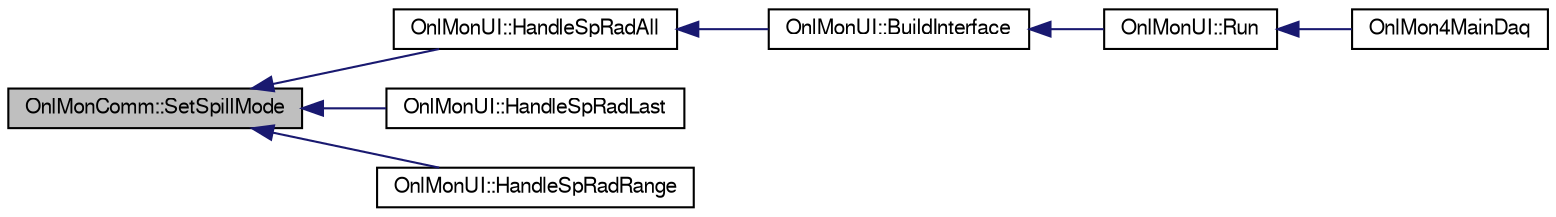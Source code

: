 digraph "OnlMonComm::SetSpillMode"
{
  bgcolor="transparent";
  edge [fontname="FreeSans",fontsize="10",labelfontname="FreeSans",labelfontsize="10"];
  node [fontname="FreeSans",fontsize="10",shape=record];
  rankdir="LR";
  Node1 [label="OnlMonComm::SetSpillMode",height=0.2,width=0.4,color="black", fillcolor="grey75", style="filled" fontcolor="black"];
  Node1 -> Node2 [dir="back",color="midnightblue",fontsize="10",style="solid",fontname="FreeSans"];
  Node2 [label="OnlMonUI::HandleSpRadAll",height=0.2,width=0.4,color="black",URL="$d1/de7/classOnlMonUI.html#a52f5df41c52b2461ad1c84b373a83be5"];
  Node2 -> Node3 [dir="back",color="midnightblue",fontsize="10",style="solid",fontname="FreeSans"];
  Node3 [label="OnlMonUI::BuildInterface",height=0.2,width=0.4,color="black",URL="$d1/de7/classOnlMonUI.html#a30f58f22fe3ab98c09880483c92254b1"];
  Node3 -> Node4 [dir="back",color="midnightblue",fontsize="10",style="solid",fontname="FreeSans"];
  Node4 [label="OnlMonUI::Run",height=0.2,width=0.4,color="black",URL="$d1/de7/classOnlMonUI.html#a79cf50bf637a0e9d9cab0ca578499dab"];
  Node4 -> Node5 [dir="back",color="midnightblue",fontsize="10",style="solid",fontname="FreeSans"];
  Node5 [label="OnlMon4MainDaq",height=0.2,width=0.4,color="black",URL="$d4/d81/e1039-core_2online_2macros_2OnlMon4MainDaq_8C.html#a527430875d0ea1a6625047be8c3c09af",tooltip="OnlMon4MainDaq.C: Macro to launch an online-monitor client for MainDaq. "];
  Node1 -> Node6 [dir="back",color="midnightblue",fontsize="10",style="solid",fontname="FreeSans"];
  Node6 [label="OnlMonUI::HandleSpRadLast",height=0.2,width=0.4,color="black",URL="$d1/de7/classOnlMonUI.html#aefa50abccd7796bdabff20de5fd781f6"];
  Node1 -> Node7 [dir="back",color="midnightblue",fontsize="10",style="solid",fontname="FreeSans"];
  Node7 [label="OnlMonUI::HandleSpRadRange",height=0.2,width=0.4,color="black",URL="$d1/de7/classOnlMonUI.html#a54b26380c3febf556931fac405f4c019"];
}
